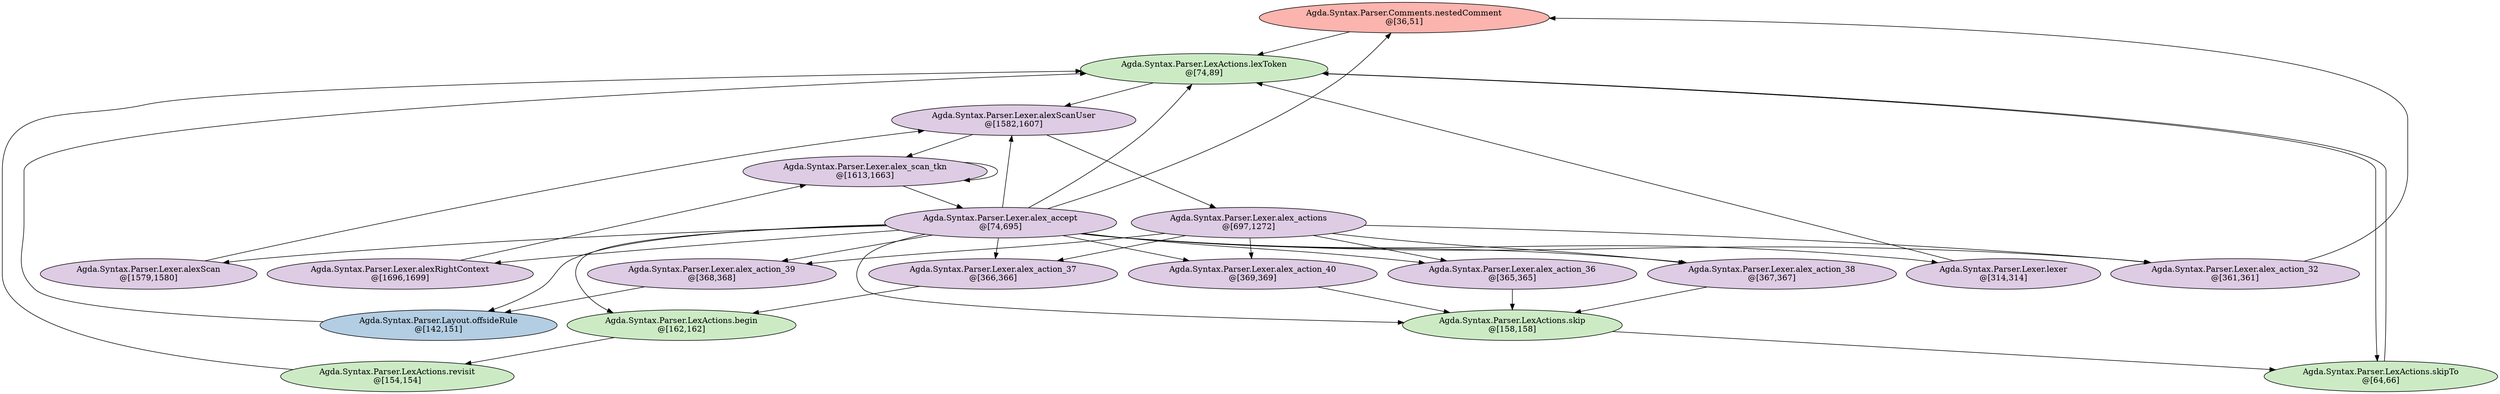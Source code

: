 digraph {
node[style=filled,colorscheme=pastel19];
"Agda.Syntax.Parser.Comments.nestedComment\n@[36,51]"[shape=ellipse,fillcolor=1]
"Agda.Syntax.Parser.Layout.offsideRule\n@[142,151]"[shape=ellipse,fillcolor=2]
"Agda.Syntax.Parser.LexActions.begin\n@[162,162]"[shape=ellipse,fillcolor=3]
"Agda.Syntax.Parser.LexActions.lexToken\n@[74,89]"[shape=ellipse,fillcolor=3]
"Agda.Syntax.Parser.LexActions.revisit\n@[154,154]"[shape=ellipse,fillcolor=3]
"Agda.Syntax.Parser.LexActions.skip\n@[158,158]"[shape=ellipse,fillcolor=3]
"Agda.Syntax.Parser.LexActions.skipTo\n@[64,66]"[shape=ellipse,fillcolor=3]
"Agda.Syntax.Parser.Lexer.alexRightContext\n@[1696,1699]"[shape=ellipse,fillcolor=4]
"Agda.Syntax.Parser.Lexer.alexScan\n@[1579,1580]"[shape=ellipse,fillcolor=4]
"Agda.Syntax.Parser.Lexer.alexScanUser\n@[1582,1607]"[shape=ellipse,fillcolor=4]
"Agda.Syntax.Parser.Lexer.alex_accept\n@[74,695]"[shape=ellipse,fillcolor=4]
"Agda.Syntax.Parser.Lexer.alex_action_32\n@[361,361]"[shape=ellipse,fillcolor=4]
"Agda.Syntax.Parser.Lexer.alex_action_36\n@[365,365]"[shape=ellipse,fillcolor=4]
"Agda.Syntax.Parser.Lexer.alex_action_37\n@[366,366]"[shape=ellipse,fillcolor=4]
"Agda.Syntax.Parser.Lexer.alex_action_38\n@[367,367]"[shape=ellipse,fillcolor=4]
"Agda.Syntax.Parser.Lexer.alex_action_39\n@[368,368]"[shape=ellipse,fillcolor=4]
"Agda.Syntax.Parser.Lexer.alex_action_40\n@[369,369]"[shape=ellipse,fillcolor=4]
"Agda.Syntax.Parser.Lexer.alex_actions\n@[697,1272]"[shape=ellipse,fillcolor=4]
"Agda.Syntax.Parser.Lexer.alex_scan_tkn\n@[1613,1663]"[shape=ellipse,fillcolor=4]
"Agda.Syntax.Parser.Lexer.lexer\n@[314,314]"[shape=ellipse,fillcolor=4]
"Agda.Syntax.Parser.Comments.nestedComment\n@[36,51]" -> "Agda.Syntax.Parser.LexActions.lexToken\n@[74,89]"
"Agda.Syntax.Parser.Layout.offsideRule\n@[142,151]" -> "Agda.Syntax.Parser.LexActions.lexToken\n@[74,89]"
"Agda.Syntax.Parser.LexActions.begin\n@[162,162]" -> "Agda.Syntax.Parser.LexActions.revisit\n@[154,154]"
"Agda.Syntax.Parser.LexActions.lexToken\n@[74,89]" -> "Agda.Syntax.Parser.LexActions.skipTo\n@[64,66]"
"Agda.Syntax.Parser.LexActions.lexToken\n@[74,89]" -> "Agda.Syntax.Parser.Lexer.alexScanUser\n@[1582,1607]"
"Agda.Syntax.Parser.LexActions.revisit\n@[154,154]" -> "Agda.Syntax.Parser.LexActions.lexToken\n@[74,89]"
"Agda.Syntax.Parser.LexActions.skip\n@[158,158]" -> "Agda.Syntax.Parser.LexActions.skipTo\n@[64,66]"
"Agda.Syntax.Parser.LexActions.skipTo\n@[64,66]" -> "Agda.Syntax.Parser.LexActions.lexToken\n@[74,89]"
"Agda.Syntax.Parser.Lexer.alexRightContext\n@[1696,1699]" -> "Agda.Syntax.Parser.Lexer.alex_scan_tkn\n@[1613,1663]"
"Agda.Syntax.Parser.Lexer.alexScan\n@[1579,1580]" -> "Agda.Syntax.Parser.Lexer.alexScanUser\n@[1582,1607]"
"Agda.Syntax.Parser.Lexer.alexScanUser\n@[1582,1607]" -> "Agda.Syntax.Parser.Lexer.alex_actions\n@[697,1272]"
"Agda.Syntax.Parser.Lexer.alexScanUser\n@[1582,1607]" -> "Agda.Syntax.Parser.Lexer.alex_scan_tkn\n@[1613,1663]"
"Agda.Syntax.Parser.Lexer.alex_accept\n@[74,695]" -> "Agda.Syntax.Parser.Comments.nestedComment\n@[36,51]"
"Agda.Syntax.Parser.Lexer.alex_accept\n@[74,695]" -> "Agda.Syntax.Parser.Layout.offsideRule\n@[142,151]"
"Agda.Syntax.Parser.Lexer.alex_accept\n@[74,695]" -> "Agda.Syntax.Parser.LexActions.begin\n@[162,162]"
"Agda.Syntax.Parser.Lexer.alex_accept\n@[74,695]" -> "Agda.Syntax.Parser.LexActions.lexToken\n@[74,89]"
"Agda.Syntax.Parser.Lexer.alex_accept\n@[74,695]" -> "Agda.Syntax.Parser.LexActions.skip\n@[158,158]"
"Agda.Syntax.Parser.Lexer.alex_accept\n@[74,695]" -> "Agda.Syntax.Parser.Lexer.alexRightContext\n@[1696,1699]"
"Agda.Syntax.Parser.Lexer.alex_accept\n@[74,695]" -> "Agda.Syntax.Parser.Lexer.alexScan\n@[1579,1580]"
"Agda.Syntax.Parser.Lexer.alex_accept\n@[74,695]" -> "Agda.Syntax.Parser.Lexer.alexScanUser\n@[1582,1607]"
"Agda.Syntax.Parser.Lexer.alex_accept\n@[74,695]" -> "Agda.Syntax.Parser.Lexer.alex_action_32\n@[361,361]"
"Agda.Syntax.Parser.Lexer.alex_accept\n@[74,695]" -> "Agda.Syntax.Parser.Lexer.alex_action_36\n@[365,365]"
"Agda.Syntax.Parser.Lexer.alex_accept\n@[74,695]" -> "Agda.Syntax.Parser.Lexer.alex_action_37\n@[366,366]"
"Agda.Syntax.Parser.Lexer.alex_accept\n@[74,695]" -> "Agda.Syntax.Parser.Lexer.alex_action_38\n@[367,367]"
"Agda.Syntax.Parser.Lexer.alex_accept\n@[74,695]" -> "Agda.Syntax.Parser.Lexer.alex_action_39\n@[368,368]"
"Agda.Syntax.Parser.Lexer.alex_accept\n@[74,695]" -> "Agda.Syntax.Parser.Lexer.alex_action_40\n@[369,369]"
"Agda.Syntax.Parser.Lexer.alex_accept\n@[74,695]" -> "Agda.Syntax.Parser.Lexer.lexer\n@[314,314]"
"Agda.Syntax.Parser.Lexer.alex_action_32\n@[361,361]" -> "Agda.Syntax.Parser.Comments.nestedComment\n@[36,51]"
"Agda.Syntax.Parser.Lexer.alex_action_36\n@[365,365]" -> "Agda.Syntax.Parser.LexActions.skip\n@[158,158]"
"Agda.Syntax.Parser.Lexer.alex_action_37\n@[366,366]" -> "Agda.Syntax.Parser.LexActions.begin\n@[162,162]"
"Agda.Syntax.Parser.Lexer.alex_action_38\n@[367,367]" -> "Agda.Syntax.Parser.LexActions.skip\n@[158,158]"
"Agda.Syntax.Parser.Lexer.alex_action_39\n@[368,368]" -> "Agda.Syntax.Parser.Layout.offsideRule\n@[142,151]"
"Agda.Syntax.Parser.Lexer.alex_action_40\n@[369,369]" -> "Agda.Syntax.Parser.LexActions.skip\n@[158,158]"
"Agda.Syntax.Parser.Lexer.alex_actions\n@[697,1272]" -> "Agda.Syntax.Parser.Lexer.alex_action_32\n@[361,361]"
"Agda.Syntax.Parser.Lexer.alex_actions\n@[697,1272]" -> "Agda.Syntax.Parser.Lexer.alex_action_36\n@[365,365]"
"Agda.Syntax.Parser.Lexer.alex_actions\n@[697,1272]" -> "Agda.Syntax.Parser.Lexer.alex_action_37\n@[366,366]"
"Agda.Syntax.Parser.Lexer.alex_actions\n@[697,1272]" -> "Agda.Syntax.Parser.Lexer.alex_action_38\n@[367,367]"
"Agda.Syntax.Parser.Lexer.alex_actions\n@[697,1272]" -> "Agda.Syntax.Parser.Lexer.alex_action_39\n@[368,368]"
"Agda.Syntax.Parser.Lexer.alex_actions\n@[697,1272]" -> "Agda.Syntax.Parser.Lexer.alex_action_40\n@[369,369]"
"Agda.Syntax.Parser.Lexer.alex_scan_tkn\n@[1613,1663]" -> "Agda.Syntax.Parser.Lexer.alex_accept\n@[74,695]"
"Agda.Syntax.Parser.Lexer.alex_scan_tkn\n@[1613,1663]" -> "Agda.Syntax.Parser.Lexer.alex_scan_tkn\n@[1613,1663]"
"Agda.Syntax.Parser.Lexer.lexer\n@[314,314]" -> "Agda.Syntax.Parser.LexActions.lexToken\n@[74,89]"
}

